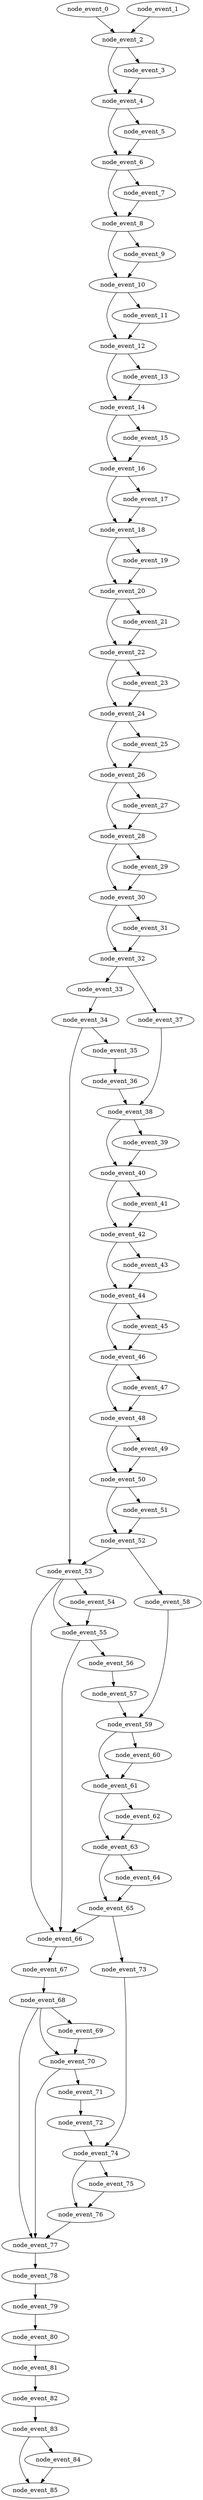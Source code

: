 digraph {
    node_event_0 [EventIndex="0" EventType="DotQasm.Scheduling.GateEvent" Depth="1" Dependencies="0" Latency="00:00:00.0010000" Priority="0.1370000000000001"];
    node_event_1 [EventIndex="1" EventType="DotQasm.Scheduling.GateEvent" Depth="1" Dependencies="0" Latency="00:00:00.0010000" Priority="0.1370000000000001"];
    node_event_2 [EventIndex="2" EventType="DotQasm.Scheduling.ControlledGateEvent" Depth="2" Dependencies="2" Latency="00:00:00.0020000" Priority="0.1360000000000001"];
    node_event_3 [EventIndex="3" EventType="DotQasm.Scheduling.GateEvent" Depth="3" Dependencies="3" Latency="00:00:00.0010000" Priority="0.1340000000000001"];
    node_event_4 [EventIndex="4" EventType="DotQasm.Scheduling.ControlledGateEvent" Depth="4" Dependencies="7" Latency="00:00:00.0020000" Priority="0.1330000000000001"];
    node_event_5 [EventIndex="5" EventType="DotQasm.Scheduling.GateEvent" Depth="5" Dependencies="8" Latency="00:00:00.0010000" Priority="0.1310000000000001"];
    node_event_6 [EventIndex="6" EventType="DotQasm.Scheduling.ControlledGateEvent" Depth="6" Dependencies="17" Latency="00:00:00.0020000" Priority="0.1300000000000001"];
    node_event_7 [EventIndex="7" EventType="DotQasm.Scheduling.GateEvent" Depth="7" Dependencies="18" Latency="00:00:00.0010000" Priority="0.12800000000000009"];
    node_event_8 [EventIndex="8" EventType="DotQasm.Scheduling.ControlledGateEvent" Depth="8" Dependencies="37" Latency="00:00:00.0020000" Priority="0.12700000000000009"];
    node_event_9 [EventIndex="9" EventType="DotQasm.Scheduling.GateEvent" Depth="9" Dependencies="38" Latency="00:00:00.0010000" Priority="0.12500000000000008"];
    node_event_10 [EventIndex="10" EventType="DotQasm.Scheduling.ControlledGateEvent" Depth="10" Dependencies="77" Latency="00:00:00.0020000" Priority="0.12400000000000008"];
    node_event_11 [EventIndex="11" EventType="DotQasm.Scheduling.GateEvent" Depth="11" Dependencies="78" Latency="00:00:00.0010000" Priority="0.12200000000000008"];
    node_event_12 [EventIndex="12" EventType="DotQasm.Scheduling.ControlledGateEvent" Depth="12" Dependencies="157" Latency="00:00:00.0020000" Priority="0.12100000000000008"];
    node_event_13 [EventIndex="13" EventType="DotQasm.Scheduling.GateEvent" Depth="13" Dependencies="158" Latency="00:00:00.0010000" Priority="0.11900000000000008"];
    node_event_14 [EventIndex="14" EventType="DotQasm.Scheduling.ControlledGateEvent" Depth="14" Dependencies="317" Latency="00:00:00.0020000" Priority="0.11800000000000008"];
    node_event_15 [EventIndex="15" EventType="DotQasm.Scheduling.GateEvent" Depth="15" Dependencies="318" Latency="00:00:00.0010000" Priority="0.11600000000000008"];
    node_event_16 [EventIndex="16" EventType="DotQasm.Scheduling.ControlledGateEvent" Depth="16" Dependencies="637" Latency="00:00:00.0020000" Priority="0.11500000000000007"];
    node_event_17 [EventIndex="17" EventType="DotQasm.Scheduling.GateEvent" Depth="17" Dependencies="638" Latency="00:00:00.0010000" Priority="0.11300000000000007"];
    node_event_18 [EventIndex="18" EventType="DotQasm.Scheduling.ControlledGateEvent" Depth="18" Dependencies="1277" Latency="00:00:00.0020000" Priority="0.11200000000000007"];
    node_event_19 [EventIndex="19" EventType="DotQasm.Scheduling.GateEvent" Depth="19" Dependencies="1278" Latency="00:00:00.0010000" Priority="0.11000000000000007"];
    node_event_20 [EventIndex="20" EventType="DotQasm.Scheduling.ControlledGateEvent" Depth="20" Dependencies="2557" Latency="00:00:00.0020000" Priority="0.10900000000000007"];
    node_event_21 [EventIndex="21" EventType="DotQasm.Scheduling.GateEvent" Depth="21" Dependencies="2558" Latency="00:00:00.0010000" Priority="0.10700000000000007"];
    node_event_22 [EventIndex="22" EventType="DotQasm.Scheduling.ControlledGateEvent" Depth="22" Dependencies="5117" Latency="00:00:00.0020000" Priority="0.10600000000000007"];
    node_event_23 [EventIndex="23" EventType="DotQasm.Scheduling.GateEvent" Depth="23" Dependencies="5118" Latency="00:00:00.0010000" Priority="0.10400000000000006"];
    node_event_24 [EventIndex="24" EventType="DotQasm.Scheduling.ControlledGateEvent" Depth="24" Dependencies="10237" Latency="00:00:00.0020000" Priority="0.10300000000000006"];
    node_event_25 [EventIndex="25" EventType="DotQasm.Scheduling.GateEvent" Depth="25" Dependencies="10238" Latency="00:00:00.0010000" Priority="0.10100000000000006"];
    node_event_26 [EventIndex="26" EventType="DotQasm.Scheduling.ControlledGateEvent" Depth="26" Dependencies="20477" Latency="00:00:00.0020000" Priority="0.10000000000000006"];
    node_event_27 [EventIndex="27" EventType="DotQasm.Scheduling.GateEvent" Depth="27" Dependencies="20478" Latency="00:00:00.0010000" Priority="0.09800000000000006"];
    node_event_28 [EventIndex="28" EventType="DotQasm.Scheduling.ControlledGateEvent" Depth="28" Dependencies="40957" Latency="00:00:00.0020000" Priority="0.09700000000000006"];
    node_event_29 [EventIndex="29" EventType="DotQasm.Scheduling.GateEvent" Depth="29" Dependencies="40958" Latency="00:00:00.0010000" Priority="0.09500000000000006"];
    node_event_30 [EventIndex="30" EventType="DotQasm.Scheduling.ControlledGateEvent" Depth="30" Dependencies="81917" Latency="00:00:00.0020000" Priority="0.09400000000000006"];
    node_event_31 [EventIndex="31" EventType="DotQasm.Scheduling.GateEvent" Depth="31" Dependencies="81918" Latency="00:00:00.0010000" Priority="0.09200000000000005"];
    node_event_32 [EventIndex="32" EventType="DotQasm.Scheduling.ControlledGateEvent" Depth="32" Dependencies="163837" Latency="00:00:00.0020000" Priority="0.09100000000000005"];
    node_event_33 [EventIndex="33" EventType="DotQasm.Scheduling.GateEvent" Depth="33" Dependencies="163838" Latency="00:00:00.0010000" Priority="0.08900000000000005"];
    node_event_34 [EventIndex="34" EventType="DotQasm.Scheduling.MeasurementEvent" Depth="34" Dependencies="163839" Latency="00:00:00.0030000" Priority="0.08800000000000005"];
    node_event_35 [EventIndex="35" EventType="DotQasm.Scheduling.ResetEvent" Depth="35" Dependencies="163840" Latency="00:00:00.0030000" Priority="0.08500000000000005"];
    node_event_36 [EventIndex="36" EventType="DotQasm.Scheduling.GateEvent" Depth="36" Dependencies="163841" Latency="00:00:00.0010000" Priority="0.08200000000000005"];
    node_event_37 [EventIndex="37" EventType="DotQasm.Scheduling.GateEvent" Depth="33" Dependencies="163838" Latency="00:00:00.0010000" Priority="0.08200000000000005"];
    node_event_38 [EventIndex="38" EventType="DotQasm.Scheduling.ControlledGateEvent" Depth="37" Dependencies="327681" Latency="00:00:00.0020000" Priority="0.08100000000000004"];
    node_event_39 [EventIndex="39" EventType="DotQasm.Scheduling.GateEvent" Depth="38" Dependencies="327682" Latency="00:00:00.0010000" Priority="0.07900000000000004"];
    node_event_40 [EventIndex="40" EventType="DotQasm.Scheduling.ControlledGateEvent" Depth="39" Dependencies="655365" Latency="00:00:00.0020000" Priority="0.07800000000000004"];
    node_event_41 [EventIndex="41" EventType="DotQasm.Scheduling.GateEvent" Depth="40" Dependencies="655366" Latency="00:00:00.0010000" Priority="0.07600000000000004"];
    node_event_42 [EventIndex="42" EventType="DotQasm.Scheduling.ControlledGateEvent" Depth="41" Dependencies="1310733" Latency="00:00:00.0020000" Priority="0.07500000000000004"];
    node_event_43 [EventIndex="43" EventType="DotQasm.Scheduling.GateEvent" Depth="42" Dependencies="1310734" Latency="00:00:00.0010000" Priority="0.07300000000000004"];
    node_event_44 [EventIndex="44" EventType="DotQasm.Scheduling.ControlledGateEvent" Depth="43" Dependencies="2621469" Latency="00:00:00.0020000" Priority="0.07200000000000004"];
    node_event_45 [EventIndex="45" EventType="DotQasm.Scheduling.GateEvent" Depth="44" Dependencies="2621470" Latency="00:00:00.0010000" Priority="0.07000000000000003"];
    node_event_46 [EventIndex="46" EventType="DotQasm.Scheduling.ControlledGateEvent" Depth="45" Dependencies="5242941" Latency="00:00:00.0020000" Priority="0.06900000000000003"];
    node_event_47 [EventIndex="47" EventType="DotQasm.Scheduling.GateEvent" Depth="46" Dependencies="5242942" Latency="00:00:00.0010000" Priority="0.06700000000000003"];
    node_event_48 [EventIndex="48" EventType="DotQasm.Scheduling.ControlledGateEvent" Depth="47" Dependencies="10485885" Latency="00:00:00.0020000" Priority="0.06600000000000003"];
    node_event_49 [EventIndex="49" EventType="DotQasm.Scheduling.GateEvent" Depth="48" Dependencies="10485886" Latency="00:00:00.0010000" Priority="0.06400000000000003"];
    node_event_50 [EventIndex="50" EventType="DotQasm.Scheduling.ControlledGateEvent" Depth="49" Dependencies="20971773" Latency="00:00:00.0020000" Priority="0.06300000000000003"];
    node_event_51 [EventIndex="51" EventType="DotQasm.Scheduling.GateEvent" Depth="50" Dependencies="20971774" Latency="00:00:00.0010000" Priority="0.06100000000000003"];
    node_event_52 [EventIndex="52" EventType="DotQasm.Scheduling.ControlledGateEvent" Depth="51" Dependencies="41943549" Latency="00:00:00.0020000" Priority="0.06000000000000003"];
    node_event_53 [EventIndex="53" EventType="DotQasm.Scheduling.IfEvent" Depth="52" Dependencies="42107390" Latency="00:00:00.0020000" Priority="0.05800000000000003"];
    node_event_54 [EventIndex="54" EventType="DotQasm.Scheduling.GateEvent" Depth="53" Dependencies="42107391" Latency="00:00:00.0010000" Priority="0.05600000000000003"];
    node_event_55 [EventIndex="55" EventType="DotQasm.Scheduling.MeasurementEvent" Depth="54" Dependencies="84214783" Latency="00:00:00.0030000" Priority="0.05500000000000003"];
    node_event_56 [EventIndex="56" EventType="DotQasm.Scheduling.ResetEvent" Depth="55" Dependencies="84214784" Latency="00:00:00.0030000" Priority="0.052000000000000025"];
    node_event_57 [EventIndex="57" EventType="DotQasm.Scheduling.GateEvent" Depth="56" Dependencies="84214785" Latency="00:00:00.0010000" Priority="0.04900000000000002"];
    node_event_58 [EventIndex="58" EventType="DotQasm.Scheduling.GateEvent" Depth="52" Dependencies="41943550" Latency="00:00:00.0010000" Priority="0.04900000000000002"];
    node_event_59 [EventIndex="59" EventType="DotQasm.Scheduling.ControlledGateEvent" Depth="57" Dependencies="126158337" Latency="00:00:00.0020000" Priority="0.04800000000000002"];
    node_event_60 [EventIndex="60" EventType="DotQasm.Scheduling.GateEvent" Depth="58" Dependencies="126158338" Latency="00:00:00.0010000" Priority="0.04600000000000002"];
    node_event_61 [EventIndex="61" EventType="DotQasm.Scheduling.ControlledGateEvent" Depth="59" Dependencies="252316677" Latency="00:00:00.0020000" Priority="0.04500000000000002"];
    node_event_62 [EventIndex="62" EventType="DotQasm.Scheduling.GateEvent" Depth="60" Dependencies="252316678" Latency="00:00:00.0010000" Priority="0.04300000000000002"];
    node_event_63 [EventIndex="63" EventType="DotQasm.Scheduling.ControlledGateEvent" Depth="61" Dependencies="504633357" Latency="00:00:00.0020000" Priority="0.042000000000000016"];
    node_event_64 [EventIndex="64" EventType="DotQasm.Scheduling.GateEvent" Depth="62" Dependencies="504633358" Latency="00:00:00.0010000" Priority="0.040000000000000015"];
    node_event_65 [EventIndex="65" EventType="DotQasm.Scheduling.ControlledGateEvent" Depth="63" Dependencies="1009266717" Latency="00:00:00.0020000" Priority="0.039000000000000014"];
    node_event_66 [EventIndex="66" EventType="DotQasm.Scheduling.IfEvent" Depth="64" Dependencies="1135588893" Latency="00:00:00.0020000" Priority="0.03700000000000001"];
    node_event_67 [EventIndex="67" EventType="DotQasm.Scheduling.IfEvent" Depth="65" Dependencies="1135588894" Latency="00:00:00.0020000" Priority="0.03500000000000001"];
    node_event_68 [EventIndex="68" EventType="DotQasm.Scheduling.IfEvent" Depth="66" Dependencies="1135588895" Latency="00:00:00.0020000" Priority="0.03300000000000001"];
    node_event_69 [EventIndex="69" EventType="DotQasm.Scheduling.GateEvent" Depth="67" Dependencies="1135588896" Latency="00:00:00.0010000" Priority="0.031000000000000007"];
    node_event_70 [EventIndex="70" EventType="DotQasm.Scheduling.MeasurementEvent" Depth="68" Dependencies="-2023789503" Latency="00:00:00.0030000" Priority="0.030000000000000006"];
    node_event_71 [EventIndex="71" EventType="DotQasm.Scheduling.ResetEvent" Depth="69" Dependencies="-2023789502" Latency="00:00:00.0030000" Priority="0.027000000000000007"];
    node_event_72 [EventIndex="72" EventType="DotQasm.Scheduling.GateEvent" Depth="70" Dependencies="-2023789501" Latency="00:00:00.0010000" Priority="0.024000000000000007"];
    node_event_73 [EventIndex="73" EventType="DotQasm.Scheduling.GateEvent" Depth="64" Dependencies="1009266718" Latency="00:00:00.0010000" Priority="0.024000000000000007"];
    node_event_74 [EventIndex="74" EventType="DotQasm.Scheduling.ControlledGateEvent" Depth="71" Dependencies="-1014522781" Latency="00:00:00.0020000" Priority="0.023000000000000007"];
    node_event_75 [EventIndex="75" EventType="DotQasm.Scheduling.GateEvent" Depth="72" Dependencies="-1014522780" Latency="00:00:00.0010000" Priority="0.021000000000000005"];
    node_event_76 [EventIndex="76" EventType="DotQasm.Scheduling.ControlledGateEvent" Depth="73" Dependencies="-2029045559" Latency="00:00:00.0020000" Priority="0.020000000000000004"];
    node_event_77 [EventIndex="77" EventType="DotQasm.Scheduling.IfEvent" Depth="74" Dependencies="1377721132" Latency="00:00:00.0020000" Priority="0.018000000000000002"];
    node_event_78 [EventIndex="78" EventType="DotQasm.Scheduling.IfEvent" Depth="75" Dependencies="1377721133" Latency="00:00:00.0020000" Priority="0.016"];
    node_event_79 [EventIndex="79" EventType="DotQasm.Scheduling.IfEvent" Depth="76" Dependencies="1377721134" Latency="00:00:00.0020000" Priority="0.014"];
    node_event_80 [EventIndex="80" EventType="DotQasm.Scheduling.IfEvent" Depth="77" Dependencies="1377721135" Latency="00:00:00.0020000" Priority="0.012"];
    node_event_81 [EventIndex="81" EventType="DotQasm.Scheduling.IfEvent" Depth="78" Dependencies="1377721136" Latency="00:00:00.0020000" Priority="0.01"];
    node_event_82 [EventIndex="82" EventType="DotQasm.Scheduling.IfEvent" Depth="79" Dependencies="1377721137" Latency="00:00:00.0020000" Priority="0.008"];
    node_event_83 [EventIndex="83" EventType="DotQasm.Scheduling.IfEvent" Depth="80" Dependencies="1377721138" Latency="00:00:00.0020000" Priority="0.006"];
    node_event_84 [EventIndex="84" EventType="DotQasm.Scheduling.GateEvent" Depth="81" Dependencies="1377721139" Latency="00:00:00.0010000" Priority="0.004"];
    node_event_85 [EventIndex="85" EventType="DotQasm.Scheduling.MeasurementEvent" Depth="82" Dependencies="-1539525017" Latency="00:00:00.0030000" Priority="0.003"];
    node_event_0 -> node_event_2;
    node_event_1 -> node_event_2;
    node_event_2 -> node_event_3;
    node_event_2 -> node_event_4;
    node_event_3 -> node_event_4;
    node_event_4 -> node_event_5;
    node_event_4 -> node_event_6;
    node_event_5 -> node_event_6;
    node_event_6 -> node_event_7;
    node_event_6 -> node_event_8;
    node_event_7 -> node_event_8;
    node_event_8 -> node_event_9;
    node_event_8 -> node_event_10;
    node_event_9 -> node_event_10;
    node_event_10 -> node_event_11;
    node_event_10 -> node_event_12;
    node_event_11 -> node_event_12;
    node_event_12 -> node_event_13;
    node_event_12 -> node_event_14;
    node_event_13 -> node_event_14;
    node_event_14 -> node_event_15;
    node_event_14 -> node_event_16;
    node_event_15 -> node_event_16;
    node_event_16 -> node_event_17;
    node_event_16 -> node_event_18;
    node_event_17 -> node_event_18;
    node_event_18 -> node_event_19;
    node_event_18 -> node_event_20;
    node_event_19 -> node_event_20;
    node_event_20 -> node_event_21;
    node_event_20 -> node_event_22;
    node_event_21 -> node_event_22;
    node_event_22 -> node_event_23;
    node_event_22 -> node_event_24;
    node_event_23 -> node_event_24;
    node_event_24 -> node_event_25;
    node_event_24 -> node_event_26;
    node_event_25 -> node_event_26;
    node_event_26 -> node_event_27;
    node_event_26 -> node_event_28;
    node_event_27 -> node_event_28;
    node_event_28 -> node_event_29;
    node_event_28 -> node_event_30;
    node_event_29 -> node_event_30;
    node_event_30 -> node_event_31;
    node_event_30 -> node_event_32;
    node_event_31 -> node_event_32;
    node_event_32 -> node_event_33;
    node_event_32 -> node_event_37;
    node_event_33 -> node_event_34;
    node_event_34 -> node_event_35;
    node_event_34 -> node_event_53;
    node_event_35 -> node_event_36;
    node_event_36 -> node_event_38;
    node_event_37 -> node_event_38;
    node_event_38 -> node_event_39;
    node_event_38 -> node_event_40;
    node_event_39 -> node_event_40;
    node_event_40 -> node_event_41;
    node_event_40 -> node_event_42;
    node_event_41 -> node_event_42;
    node_event_42 -> node_event_43;
    node_event_42 -> node_event_44;
    node_event_43 -> node_event_44;
    node_event_44 -> node_event_45;
    node_event_44 -> node_event_46;
    node_event_45 -> node_event_46;
    node_event_46 -> node_event_47;
    node_event_46 -> node_event_48;
    node_event_47 -> node_event_48;
    node_event_48 -> node_event_49;
    node_event_48 -> node_event_50;
    node_event_49 -> node_event_50;
    node_event_50 -> node_event_51;
    node_event_50 -> node_event_52;
    node_event_51 -> node_event_52;
    node_event_52 -> node_event_53;
    node_event_52 -> node_event_58;
    node_event_53 -> node_event_54;
    node_event_53 -> node_event_55;
    node_event_53 -> node_event_66;
    node_event_54 -> node_event_55;
    node_event_55 -> node_event_56;
    node_event_55 -> node_event_66;
    node_event_56 -> node_event_57;
    node_event_57 -> node_event_59;
    node_event_58 -> node_event_59;
    node_event_59 -> node_event_60;
    node_event_59 -> node_event_61;
    node_event_60 -> node_event_61;
    node_event_61 -> node_event_62;
    node_event_61 -> node_event_63;
    node_event_62 -> node_event_63;
    node_event_63 -> node_event_64;
    node_event_63 -> node_event_65;
    node_event_64 -> node_event_65;
    node_event_65 -> node_event_66;
    node_event_65 -> node_event_73;
    node_event_66 -> node_event_67;
    node_event_67 -> node_event_68;
    node_event_68 -> node_event_69;
    node_event_68 -> node_event_70;
    node_event_68 -> node_event_77;
    node_event_69 -> node_event_70;
    node_event_70 -> node_event_71;
    node_event_70 -> node_event_77;
    node_event_71 -> node_event_72;
    node_event_72 -> node_event_74;
    node_event_73 -> node_event_74;
    node_event_74 -> node_event_75;
    node_event_74 -> node_event_76;
    node_event_75 -> node_event_76;
    node_event_76 -> node_event_77;
    node_event_77 -> node_event_78;
    node_event_78 -> node_event_79;
    node_event_79 -> node_event_80;
    node_event_80 -> node_event_81;
    node_event_81 -> node_event_82;
    node_event_82 -> node_event_83;
    node_event_83 -> node_event_84;
    node_event_83 -> node_event_85;
    node_event_84 -> node_event_85;
}
